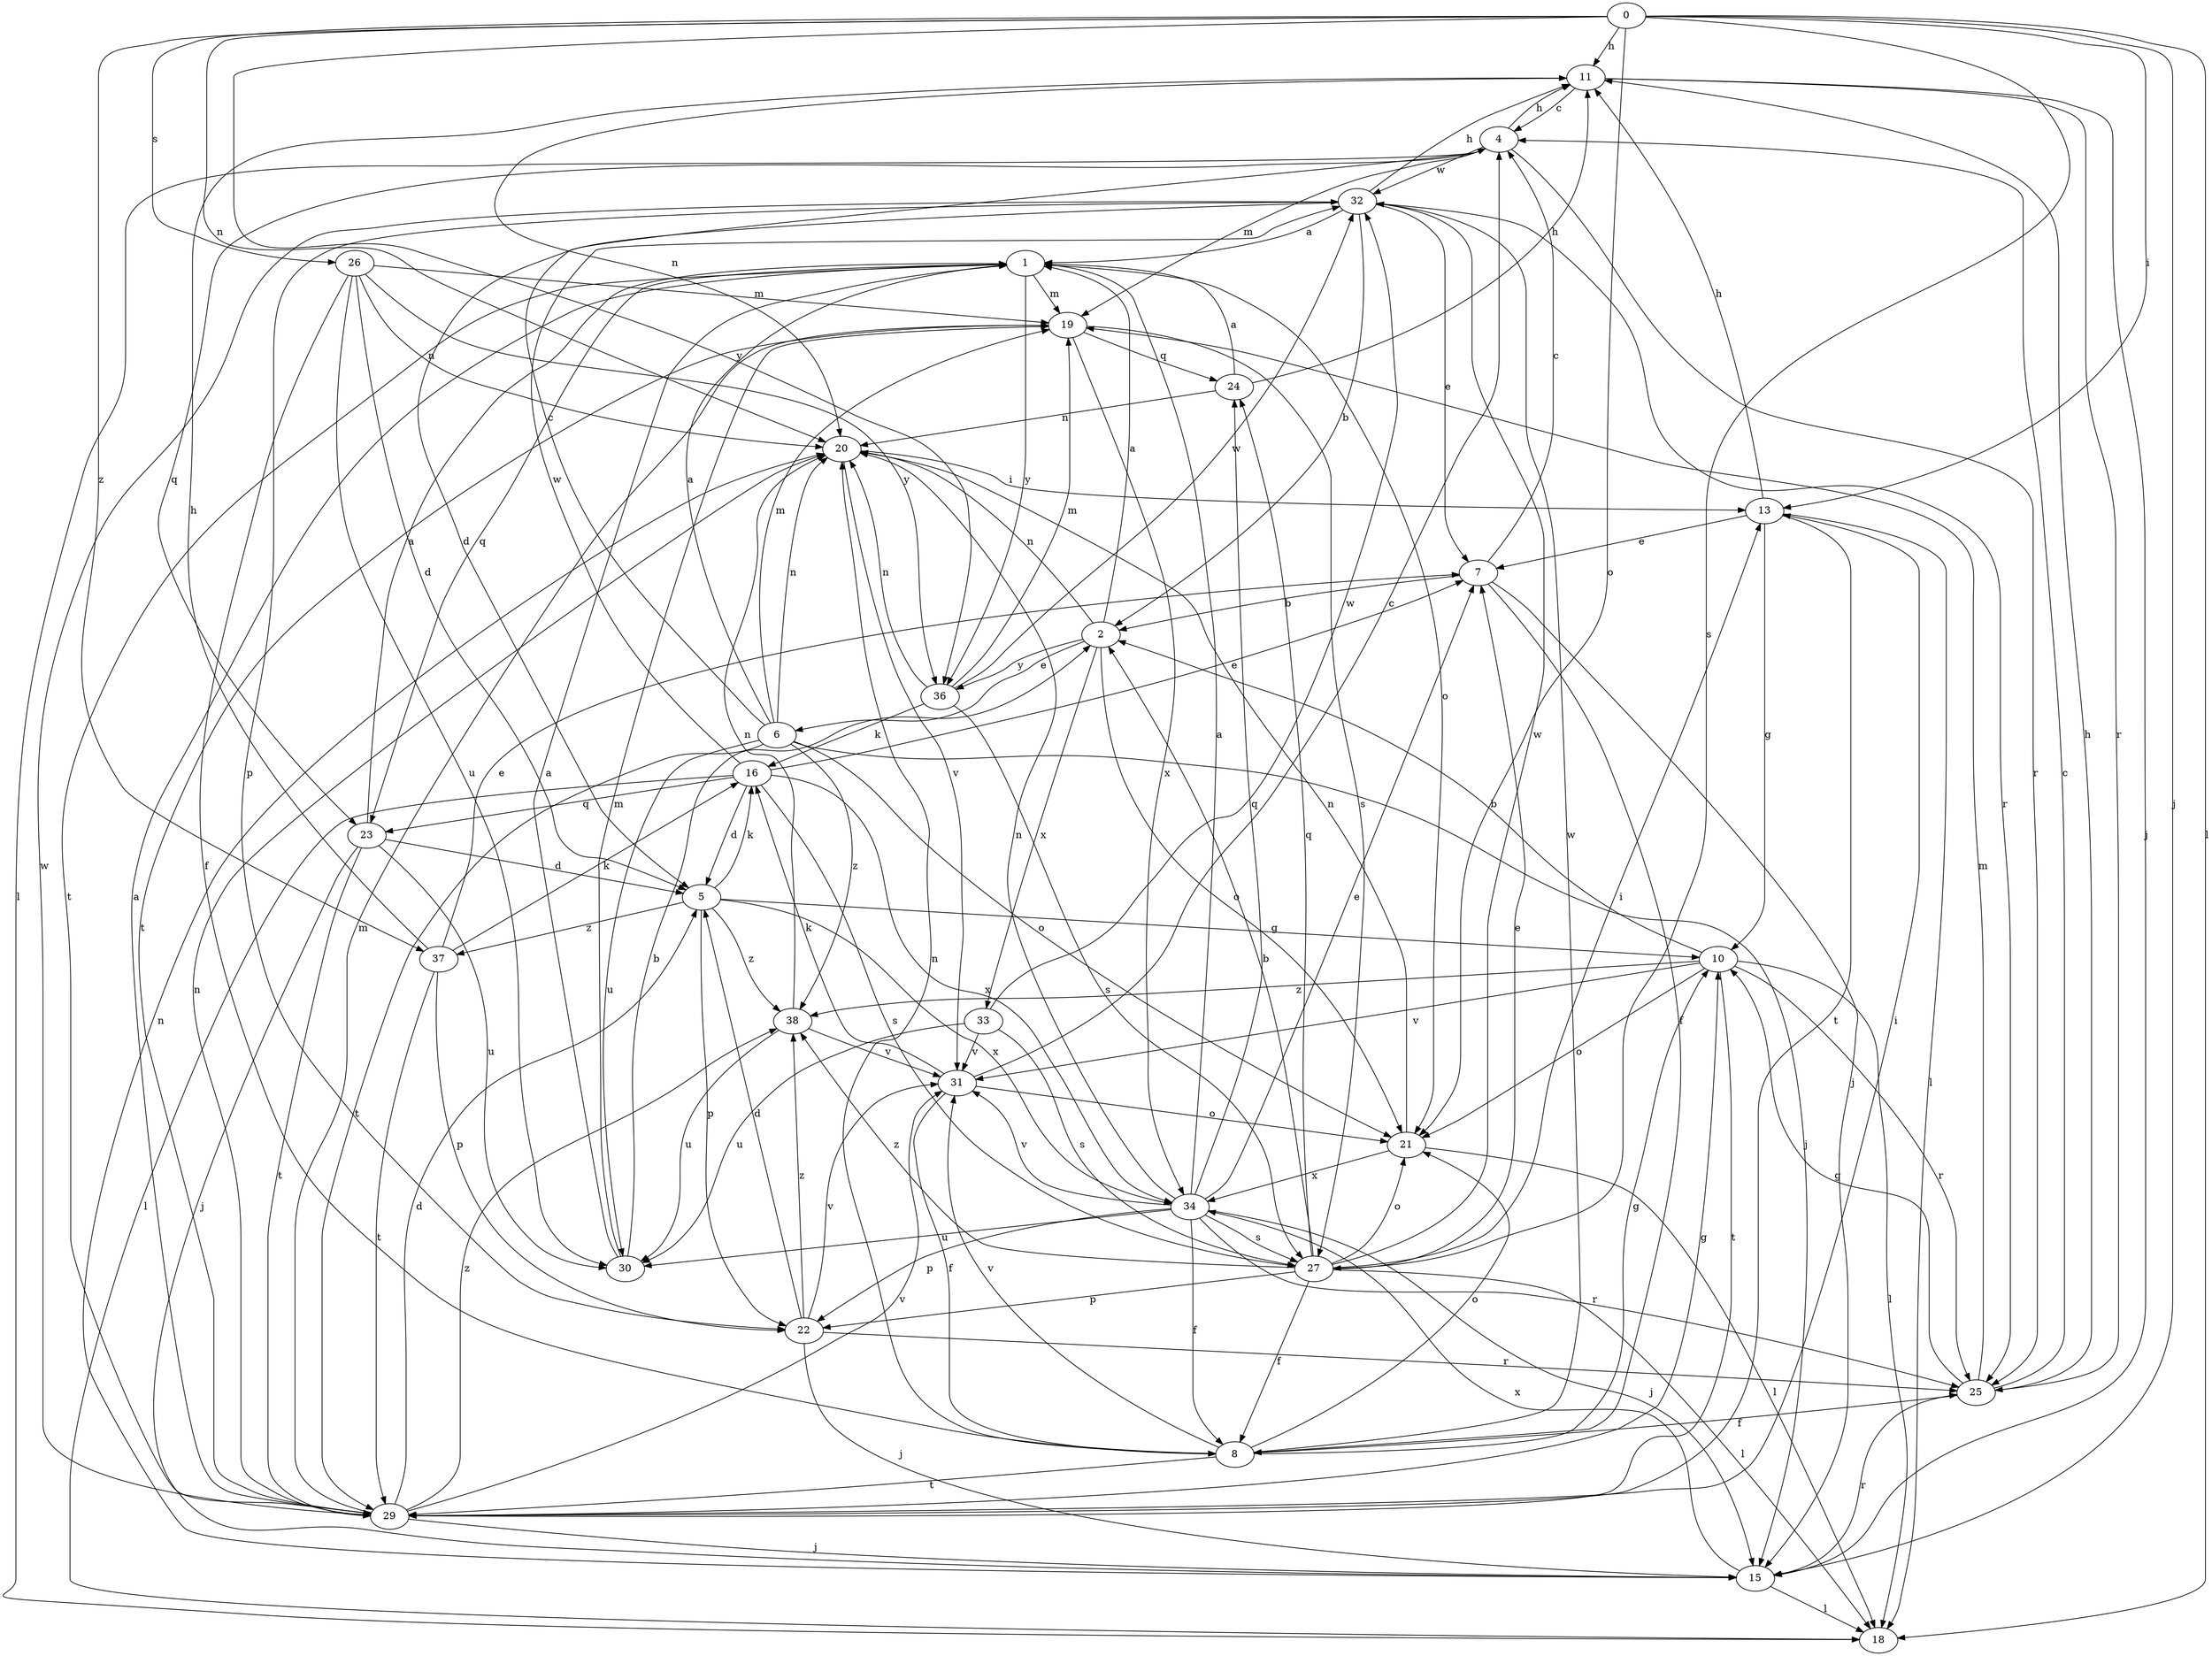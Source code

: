 strict digraph  {
0;
1;
2;
4;
5;
6;
7;
8;
10;
11;
13;
15;
16;
18;
19;
20;
21;
22;
23;
24;
25;
26;
27;
29;
30;
31;
32;
33;
34;
36;
37;
38;
0 -> 11  [label=h];
0 -> 13  [label=i];
0 -> 15  [label=j];
0 -> 18  [label=l];
0 -> 20  [label=n];
0 -> 21  [label=o];
0 -> 26  [label=s];
0 -> 27  [label=s];
0 -> 36  [label=y];
0 -> 37  [label=z];
1 -> 19  [label=m];
1 -> 21  [label=o];
1 -> 23  [label=q];
1 -> 29  [label=t];
1 -> 36  [label=y];
2 -> 1  [label=a];
2 -> 6  [label=e];
2 -> 20  [label=n];
2 -> 21  [label=o];
2 -> 33  [label=x];
2 -> 36  [label=y];
4 -> 11  [label=h];
4 -> 18  [label=l];
4 -> 19  [label=m];
4 -> 23  [label=q];
4 -> 25  [label=r];
4 -> 32  [label=w];
5 -> 10  [label=g];
5 -> 16  [label=k];
5 -> 22  [label=p];
5 -> 34  [label=x];
5 -> 37  [label=z];
5 -> 38  [label=z];
6 -> 1  [label=a];
6 -> 4  [label=c];
6 -> 15  [label=j];
6 -> 19  [label=m];
6 -> 20  [label=n];
6 -> 21  [label=o];
6 -> 29  [label=t];
6 -> 30  [label=u];
6 -> 38  [label=z];
7 -> 2  [label=b];
7 -> 4  [label=c];
7 -> 8  [label=f];
7 -> 15  [label=j];
8 -> 10  [label=g];
8 -> 20  [label=n];
8 -> 21  [label=o];
8 -> 29  [label=t];
8 -> 31  [label=v];
8 -> 32  [label=w];
10 -> 2  [label=b];
10 -> 18  [label=l];
10 -> 21  [label=o];
10 -> 25  [label=r];
10 -> 29  [label=t];
10 -> 31  [label=v];
10 -> 38  [label=z];
11 -> 4  [label=c];
11 -> 15  [label=j];
11 -> 20  [label=n];
11 -> 25  [label=r];
13 -> 7  [label=e];
13 -> 10  [label=g];
13 -> 11  [label=h];
13 -> 18  [label=l];
13 -> 29  [label=t];
15 -> 18  [label=l];
15 -> 20  [label=n];
15 -> 25  [label=r];
15 -> 34  [label=x];
16 -> 5  [label=d];
16 -> 7  [label=e];
16 -> 18  [label=l];
16 -> 23  [label=q];
16 -> 27  [label=s];
16 -> 32  [label=w];
16 -> 34  [label=x];
19 -> 24  [label=q];
19 -> 27  [label=s];
19 -> 29  [label=t];
19 -> 34  [label=x];
20 -> 13  [label=i];
20 -> 31  [label=v];
21 -> 18  [label=l];
21 -> 20  [label=n];
21 -> 34  [label=x];
22 -> 5  [label=d];
22 -> 15  [label=j];
22 -> 25  [label=r];
22 -> 31  [label=v];
22 -> 38  [label=z];
23 -> 1  [label=a];
23 -> 5  [label=d];
23 -> 15  [label=j];
23 -> 29  [label=t];
23 -> 30  [label=u];
24 -> 1  [label=a];
24 -> 11  [label=h];
24 -> 20  [label=n];
25 -> 4  [label=c];
25 -> 8  [label=f];
25 -> 10  [label=g];
25 -> 11  [label=h];
25 -> 19  [label=m];
26 -> 5  [label=d];
26 -> 8  [label=f];
26 -> 19  [label=m];
26 -> 20  [label=n];
26 -> 30  [label=u];
26 -> 36  [label=y];
27 -> 2  [label=b];
27 -> 7  [label=e];
27 -> 8  [label=f];
27 -> 13  [label=i];
27 -> 18  [label=l];
27 -> 21  [label=o];
27 -> 22  [label=p];
27 -> 24  [label=q];
27 -> 32  [label=w];
27 -> 38  [label=z];
29 -> 1  [label=a];
29 -> 5  [label=d];
29 -> 10  [label=g];
29 -> 13  [label=i];
29 -> 15  [label=j];
29 -> 19  [label=m];
29 -> 20  [label=n];
29 -> 31  [label=v];
29 -> 32  [label=w];
29 -> 38  [label=z];
30 -> 1  [label=a];
30 -> 2  [label=b];
30 -> 19  [label=m];
31 -> 4  [label=c];
31 -> 8  [label=f];
31 -> 16  [label=k];
31 -> 21  [label=o];
32 -> 1  [label=a];
32 -> 2  [label=b];
32 -> 5  [label=d];
32 -> 7  [label=e];
32 -> 11  [label=h];
32 -> 22  [label=p];
32 -> 25  [label=r];
33 -> 27  [label=s];
33 -> 30  [label=u];
33 -> 31  [label=v];
33 -> 32  [label=w];
34 -> 1  [label=a];
34 -> 7  [label=e];
34 -> 8  [label=f];
34 -> 15  [label=j];
34 -> 20  [label=n];
34 -> 22  [label=p];
34 -> 24  [label=q];
34 -> 25  [label=r];
34 -> 27  [label=s];
34 -> 30  [label=u];
34 -> 31  [label=v];
36 -> 16  [label=k];
36 -> 19  [label=m];
36 -> 20  [label=n];
36 -> 27  [label=s];
36 -> 32  [label=w];
37 -> 7  [label=e];
37 -> 11  [label=h];
37 -> 16  [label=k];
37 -> 22  [label=p];
37 -> 29  [label=t];
38 -> 20  [label=n];
38 -> 30  [label=u];
38 -> 31  [label=v];
}
